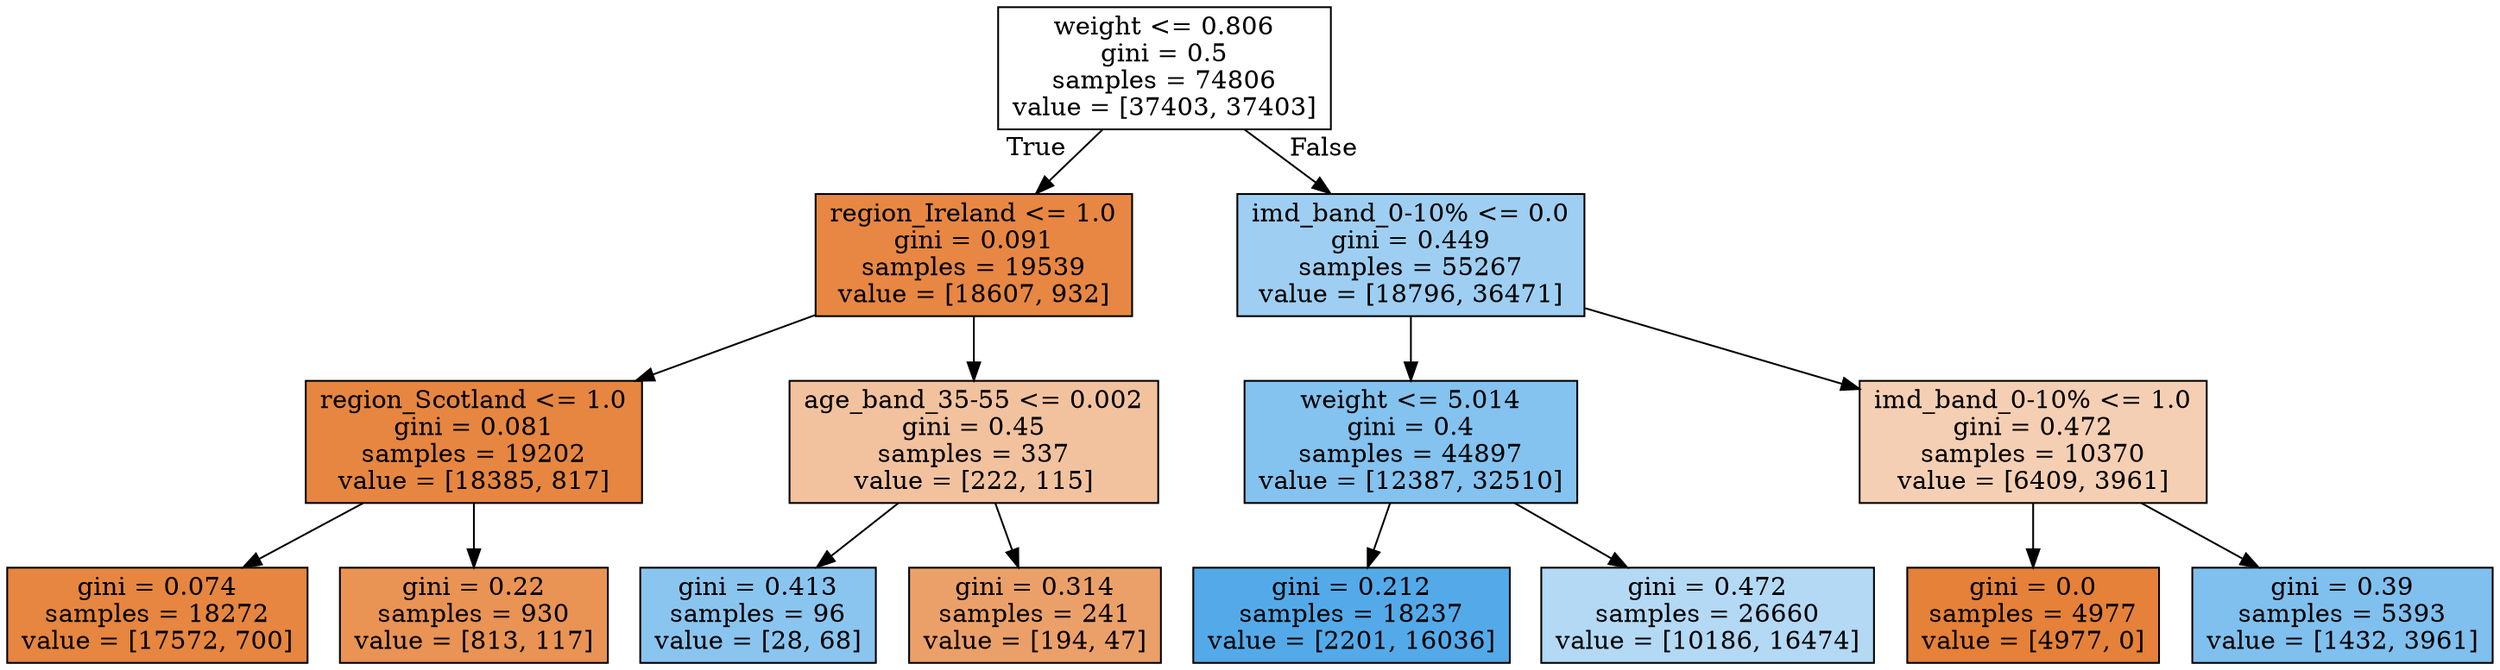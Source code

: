 digraph Tree {
node [shape=box, style="filled", color="black"] ;
0 [label="weight <= 0.806\ngini = 0.5\nsamples = 74806\nvalue = [37403, 37403]", fillcolor="#e5813900"] ;
1 [label="region_Ireland <= 1.0\ngini = 0.091\nsamples = 19539\nvalue = [18607, 932]", fillcolor="#e58139f2"] ;
0 -> 1 [labeldistance=2.5, labelangle=45, headlabel="True"] ;
2 [label="region_Scotland <= 1.0\ngini = 0.081\nsamples = 19202\nvalue = [18385, 817]", fillcolor="#e58139f4"] ;
1 -> 2 ;
3 [label="gini = 0.074\nsamples = 18272\nvalue = [17572, 700]", fillcolor="#e58139f5"] ;
2 -> 3 ;
4 [label="gini = 0.22\nsamples = 930\nvalue = [813, 117]", fillcolor="#e58139da"] ;
2 -> 4 ;
5 [label="age_band_35-55 <= 0.002\ngini = 0.45\nsamples = 337\nvalue = [222, 115]", fillcolor="#e581397b"] ;
1 -> 5 ;
6 [label="gini = 0.413\nsamples = 96\nvalue = [28, 68]", fillcolor="#399de596"] ;
5 -> 6 ;
7 [label="gini = 0.314\nsamples = 241\nvalue = [194, 47]", fillcolor="#e58139c1"] ;
5 -> 7 ;
8 [label="imd_band_0-10% <= 0.0\ngini = 0.449\nsamples = 55267\nvalue = [18796, 36471]", fillcolor="#399de57c"] ;
0 -> 8 [labeldistance=2.5, labelangle=-45, headlabel="False"] ;
9 [label="weight <= 5.014\ngini = 0.4\nsamples = 44897\nvalue = [12387, 32510]", fillcolor="#399de59e"] ;
8 -> 9 ;
10 [label="gini = 0.212\nsamples = 18237\nvalue = [2201, 16036]", fillcolor="#399de5dc"] ;
9 -> 10 ;
11 [label="gini = 0.472\nsamples = 26660\nvalue = [10186, 16474]", fillcolor="#399de561"] ;
9 -> 11 ;
12 [label="imd_band_0-10% <= 1.0\ngini = 0.472\nsamples = 10370\nvalue = [6409, 3961]", fillcolor="#e5813961"] ;
8 -> 12 ;
13 [label="gini = 0.0\nsamples = 4977\nvalue = [4977, 0]", fillcolor="#e58139ff"] ;
12 -> 13 ;
14 [label="gini = 0.39\nsamples = 5393\nvalue = [1432, 3961]", fillcolor="#399de5a3"] ;
12 -> 14 ;
}
